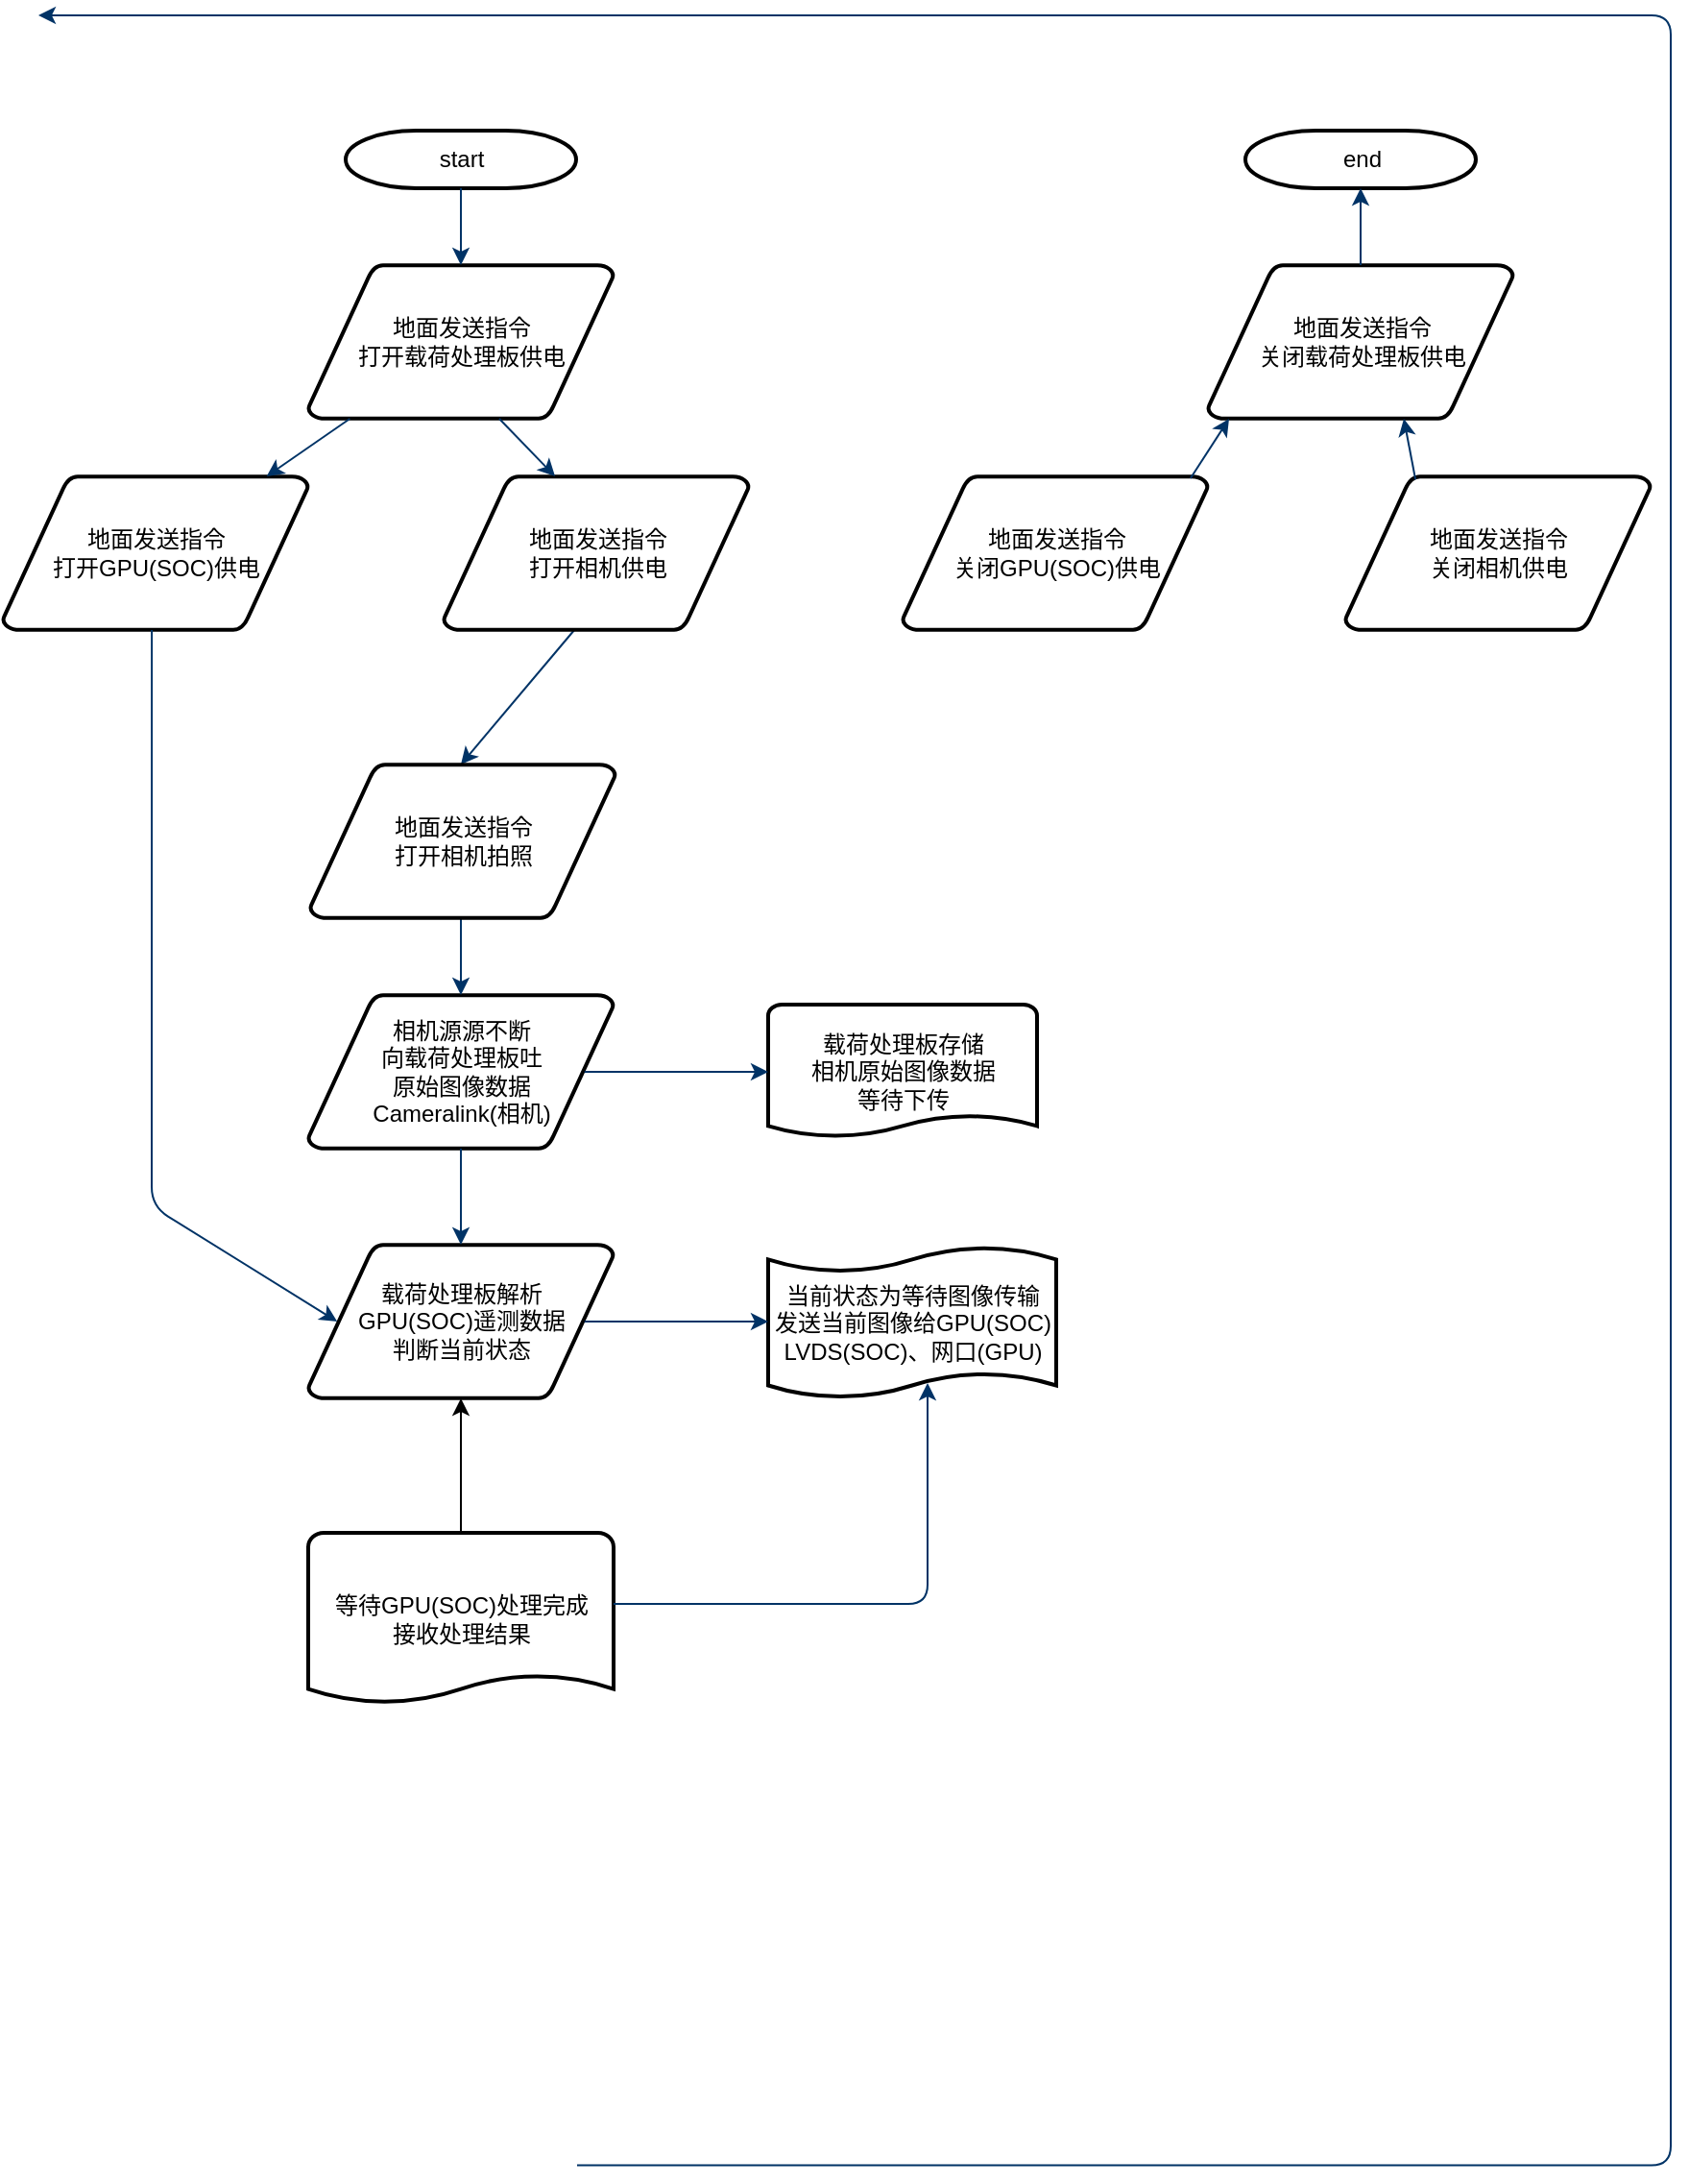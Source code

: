 <mxfile version="14.9.2" type="github">
  <diagram id="6a731a19-8d31-9384-78a2-239565b7b9f0" name="Page-1">
    <mxGraphModel dx="1422" dy="1621" grid="1" gridSize="10" guides="1" tooltips="1" connect="1" arrows="1" fold="1" page="1" pageScale="1" pageWidth="1169" pageHeight="827" background="none" math="0" shadow="0">
      <root>
        <mxCell id="0" />
        <mxCell id="1" parent="0" />
        <mxCell id="2" value="start" style="shape=mxgraph.flowchart.terminator;strokeWidth=2;gradientColor=none;gradientDirection=north;fontStyle=0;html=1;" parent="1" vertex="1">
          <mxGeometry x="260" y="60" width="120" height="30" as="geometry" />
        </mxCell>
        <mxCell id="3" value="地面发送指令&lt;br&gt;打开载荷处理板供电" style="shape=mxgraph.flowchart.data;strokeWidth=2;gradientColor=none;gradientDirection=north;fontStyle=0;html=1;" parent="1" vertex="1">
          <mxGeometry x="240.5" y="130" width="159" height="80" as="geometry" />
        </mxCell>
        <mxCell id="4" value="相机源源不断&lt;br&gt;向载荷处理板吐&lt;br&gt;原始图像数据&lt;br&gt;Cameralink(相机)" style="shape=mxgraph.flowchart.data;strokeWidth=2;gradientColor=none;gradientDirection=north;fontStyle=0;html=1;" parent="1" vertex="1">
          <mxGeometry x="240.5" y="510" width="159" height="80" as="geometry" />
        </mxCell>
        <mxCell id="5" value="地面发送指令&lt;br&gt;打开GPU(SOC)供电" style="shape=mxgraph.flowchart.data;strokeWidth=2;gradientColor=none;gradientDirection=north;fontStyle=0;html=1;" parent="1" vertex="1">
          <mxGeometry x="81.5" y="240" width="159" height="80" as="geometry" />
        </mxCell>
        <mxCell id="7" style="fontStyle=1;strokeColor=#003366;strokeWidth=1;html=1;" parent="1" source="2" target="3" edge="1">
          <mxGeometry relative="1" as="geometry" />
        </mxCell>
        <mxCell id="8" style="fontStyle=1;strokeColor=#003366;strokeWidth=1;html=1;" parent="1" source="3" target="5" edge="1">
          <mxGeometry relative="1" as="geometry" />
        </mxCell>
        <mxCell id="9" style="entryX=0.5;entryY=0;entryPerimeter=0;fontStyle=1;strokeColor=#003366;strokeWidth=1;html=1;exitX=0.428;exitY=1;exitDx=0;exitDy=0;exitPerimeter=0;" parent="1" source="NDtUQRJgqA3HnelDL9pc-55" edge="1">
          <mxGeometry relative="1" as="geometry">
            <mxPoint x="320" y="390" as="targetPoint" />
          </mxGeometry>
        </mxCell>
        <mxCell id="12" value="" style="edgeStyle=elbowEdgeStyle;elbow=horizontal;fontColor=#001933;fontStyle=1;strokeColor=#003366;strokeWidth=1;html=1;" parent="1" target="4" edge="1">
          <mxGeometry width="100" height="100" as="geometry">
            <mxPoint x="320" y="447" as="sourcePoint" />
            <mxPoint x="100" as="targetPoint" />
          </mxGeometry>
        </mxCell>
        <mxCell id="13" value="载荷处理板解析&lt;br&gt;GPU(SOC)遥测数据&lt;br&gt;判断当前状态" style="shape=mxgraph.flowchart.data;strokeWidth=2;gradientColor=none;gradientDirection=north;fontStyle=0;html=1;" parent="1" vertex="1">
          <mxGeometry x="240.5" y="640" width="159" height="80" as="geometry" />
        </mxCell>
        <mxCell id="15" value="载荷处理板存储&lt;br&gt;相机原始图像数据&lt;br&gt;等待下传" style="shape=mxgraph.flowchart.document;strokeWidth=2;gradientColor=none;gradientDirection=north;fontStyle=0;html=1;" parent="1" vertex="1">
          <mxGeometry x="480" y="515" width="140" height="70" as="geometry" />
        </mxCell>
        <mxCell id="16" value="" style="edgeStyle=elbowEdgeStyle;elbow=horizontal;exitX=0.905;exitY=0.5;exitPerimeter=0;fontStyle=1;strokeColor=#003366;strokeWidth=1;html=1;" parent="1" source="4" target="15" edge="1">
          <mxGeometry width="100" height="100" as="geometry">
            <mxPoint y="100" as="sourcePoint" />
            <mxPoint x="100" as="targetPoint" />
          </mxGeometry>
        </mxCell>
        <mxCell id="17" value="" style="edgeStyle=elbowEdgeStyle;elbow=horizontal;fontStyle=1;strokeColor=#003366;strokeWidth=1;html=1;" parent="1" source="4" target="13" edge="1">
          <mxGeometry width="100" height="100" as="geometry">
            <mxPoint y="100" as="sourcePoint" />
            <mxPoint x="100" as="targetPoint" />
          </mxGeometry>
        </mxCell>
        <mxCell id="40" value="end" style="shape=mxgraph.flowchart.terminator;strokeWidth=2;gradientColor=none;gradientDirection=north;fontStyle=0;html=1;" parent="1" vertex="1">
          <mxGeometry x="728.5" y="60" width="120" height="30" as="geometry" />
        </mxCell>
        <mxCell id="45" value="" style="edgeStyle=elbowEdgeStyle;elbow=horizontal;exitX=1;exitY=0.5;exitPerimeter=0;entryX=0.905;entryY=0.5;entryPerimeter=0;fontStyle=1;strokeColor=#003366;strokeWidth=1;html=1;" parent="1" edge="1">
          <mxGeometry width="100" height="100" as="geometry">
            <mxPoint x="380.5" y="1119.25" as="sourcePoint" />
            <mxPoint x="100" as="targetPoint" />
            <Array as="points">
              <mxPoint x="950" y="1320" />
            </Array>
          </mxGeometry>
        </mxCell>
        <mxCell id="51" value="当前状态为等待图像传输&lt;br&gt;发送当前图像给GPU(SOC)&lt;br&gt;LVDS(SOC)、网口(GPU)" style="shape=mxgraph.flowchart.paper_tape;strokeWidth=2;gradientColor=none;gradientDirection=north;fontStyle=0;html=1;" parent="1" vertex="1">
          <mxGeometry x="480" y="640" width="150" height="81" as="geometry" />
        </mxCell>
        <mxCell id="NDtUQRJgqA3HnelDL9pc-55" value="地面发送指令&lt;br&gt;打开相机供电" style="shape=mxgraph.flowchart.data;strokeWidth=2;gradientColor=none;gradientDirection=north;fontStyle=0;html=1;" parent="1" vertex="1">
          <mxGeometry x="311" y="240" width="159" height="80" as="geometry" />
        </mxCell>
        <mxCell id="NDtUQRJgqA3HnelDL9pc-56" style="fontStyle=1;strokeColor=#003366;strokeWidth=1;html=1;entryX=0.365;entryY=0;entryDx=0;entryDy=0;entryPerimeter=0;" parent="1" target="NDtUQRJgqA3HnelDL9pc-55" edge="1">
          <mxGeometry relative="1" as="geometry">
            <mxPoint x="340" y="210" as="sourcePoint" />
            <mxPoint x="228.818" y="250" as="targetPoint" />
          </mxGeometry>
        </mxCell>
        <mxCell id="NDtUQRJgqA3HnelDL9pc-57" value="地面发送指令&lt;br&gt;打开相机拍照" style="shape=mxgraph.flowchart.data;strokeWidth=2;gradientColor=none;gradientDirection=north;fontStyle=0;html=1;" parent="1" vertex="1">
          <mxGeometry x="241.5" y="390" width="159" height="80" as="geometry" />
        </mxCell>
        <mxCell id="NDtUQRJgqA3HnelDL9pc-58" style="entryX=0.095;entryY=0.5;entryPerimeter=0;fontStyle=1;strokeColor=#003366;strokeWidth=1;html=1;exitX=0.428;exitY=1;exitDx=0;exitDy=0;exitPerimeter=0;entryDx=0;entryDy=0;" parent="1" target="13" edge="1">
          <mxGeometry relative="1" as="geometry">
            <mxPoint x="159.052" y="320" as="sourcePoint" />
            <mxPoint x="100" y="390" as="targetPoint" />
            <Array as="points">
              <mxPoint x="159" y="620" />
            </Array>
          </mxGeometry>
        </mxCell>
        <mxCell id="KH3Tu4sWsePQwg5H_GC--51" value="" style="edgeStyle=orthogonalEdgeStyle;rounded=0;orthogonalLoop=1;jettySize=auto;html=1;" edge="1" parent="1" source="NDtUQRJgqA3HnelDL9pc-59" target="13">
          <mxGeometry relative="1" as="geometry" />
        </mxCell>
        <mxCell id="NDtUQRJgqA3HnelDL9pc-59" value="等待GPU(SOC)处理完成&lt;br&gt;接收处理结果" style="shape=mxgraph.flowchart.document;strokeWidth=2;gradientColor=none;gradientDirection=north;fontStyle=0;html=1;" parent="1" vertex="1">
          <mxGeometry x="240.5" y="790" width="159" height="90" as="geometry" />
        </mxCell>
        <mxCell id="NDtUQRJgqA3HnelDL9pc-61" value="" style="edgeStyle=elbowEdgeStyle;elbow=horizontal;exitX=0.905;exitY=0.5;exitPerimeter=0;fontStyle=1;strokeColor=#003366;strokeWidth=1;html=1;" parent="1" edge="1">
          <mxGeometry width="100" height="100" as="geometry">
            <mxPoint x="384.395" y="680" as="sourcePoint" />
            <mxPoint x="480" y="680" as="targetPoint" />
          </mxGeometry>
        </mxCell>
        <mxCell id="NDtUQRJgqA3HnelDL9pc-62" value="" style="edgeStyle=elbowEdgeStyle;elbow=horizontal;exitX=0.905;exitY=0.5;exitPerimeter=0;fontStyle=1;strokeColor=#003366;strokeWidth=1;html=1;entryX=0.553;entryY=0.889;entryDx=0;entryDy=0;entryPerimeter=0;" parent="1" target="51" edge="1">
          <mxGeometry x="15.11" y="147" width="100" height="100" as="geometry">
            <mxPoint x="399.505" y="827" as="sourcePoint" />
            <mxPoint x="495.11" y="827" as="targetPoint" />
            <Array as="points">
              <mxPoint x="563" y="810" />
            </Array>
          </mxGeometry>
        </mxCell>
        <mxCell id="NDtUQRJgqA3HnelDL9pc-63" value="地面发送指令&lt;br&gt;关闭GPU(SOC)供电" style="shape=mxgraph.flowchart.data;strokeWidth=2;gradientColor=none;gradientDirection=north;fontStyle=0;html=1;" parent="1" vertex="1">
          <mxGeometry x="550" y="240" width="159" height="80" as="geometry" />
        </mxCell>
        <mxCell id="NDtUQRJgqA3HnelDL9pc-64" value="地面发送指令&lt;br&gt;关闭相机供电" style="shape=mxgraph.flowchart.data;strokeWidth=2;gradientColor=none;gradientDirection=north;fontStyle=0;html=1;" parent="1" vertex="1">
          <mxGeometry x="780.5" y="240" width="159" height="80" as="geometry" />
        </mxCell>
        <mxCell id="NDtUQRJgqA3HnelDL9pc-67" value="地面发送指令&lt;br&gt;关闭载荷处理板供电" style="shape=mxgraph.flowchart.data;strokeWidth=2;gradientColor=none;gradientDirection=north;fontStyle=0;html=1;" parent="1" vertex="1">
          <mxGeometry x="709" y="130" width="159" height="80" as="geometry" />
        </mxCell>
        <mxCell id="NDtUQRJgqA3HnelDL9pc-69" style="fontStyle=1;strokeColor=#003366;strokeWidth=1;html=1;entryX=0.5;entryY=1;entryDx=0;entryDy=0;entryPerimeter=0;exitX=0.5;exitY=0;exitDx=0;exitDy=0;exitPerimeter=0;" parent="1" source="NDtUQRJgqA3HnelDL9pc-67" target="40" edge="1">
          <mxGeometry relative="1" as="geometry">
            <mxPoint x="970" y="110" as="sourcePoint" />
            <mxPoint x="970" y="150" as="targetPoint" />
          </mxGeometry>
        </mxCell>
        <mxCell id="NDtUQRJgqA3HnelDL9pc-70" style="fontStyle=1;strokeColor=#003366;strokeWidth=1;html=1;exitX=0.943;exitY=0.013;exitDx=0;exitDy=0;exitPerimeter=0;" parent="1" source="NDtUQRJgqA3HnelDL9pc-63" edge="1">
          <mxGeometry relative="1" as="geometry">
            <mxPoint x="683.362" y="200" as="sourcePoint" />
            <mxPoint x="720" y="210" as="targetPoint" />
          </mxGeometry>
        </mxCell>
        <mxCell id="NDtUQRJgqA3HnelDL9pc-71" style="fontStyle=1;strokeColor=#003366;strokeWidth=1;html=1;exitX=0.23;exitY=0.02;exitDx=0;exitDy=0;exitPerimeter=0;" parent="1" source="NDtUQRJgqA3HnelDL9pc-64" edge="1">
          <mxGeometry relative="1" as="geometry">
            <mxPoint x="950" y="190" as="sourcePoint" />
            <mxPoint x="811" y="210" as="targetPoint" />
          </mxGeometry>
        </mxCell>
      </root>
    </mxGraphModel>
  </diagram>
</mxfile>
